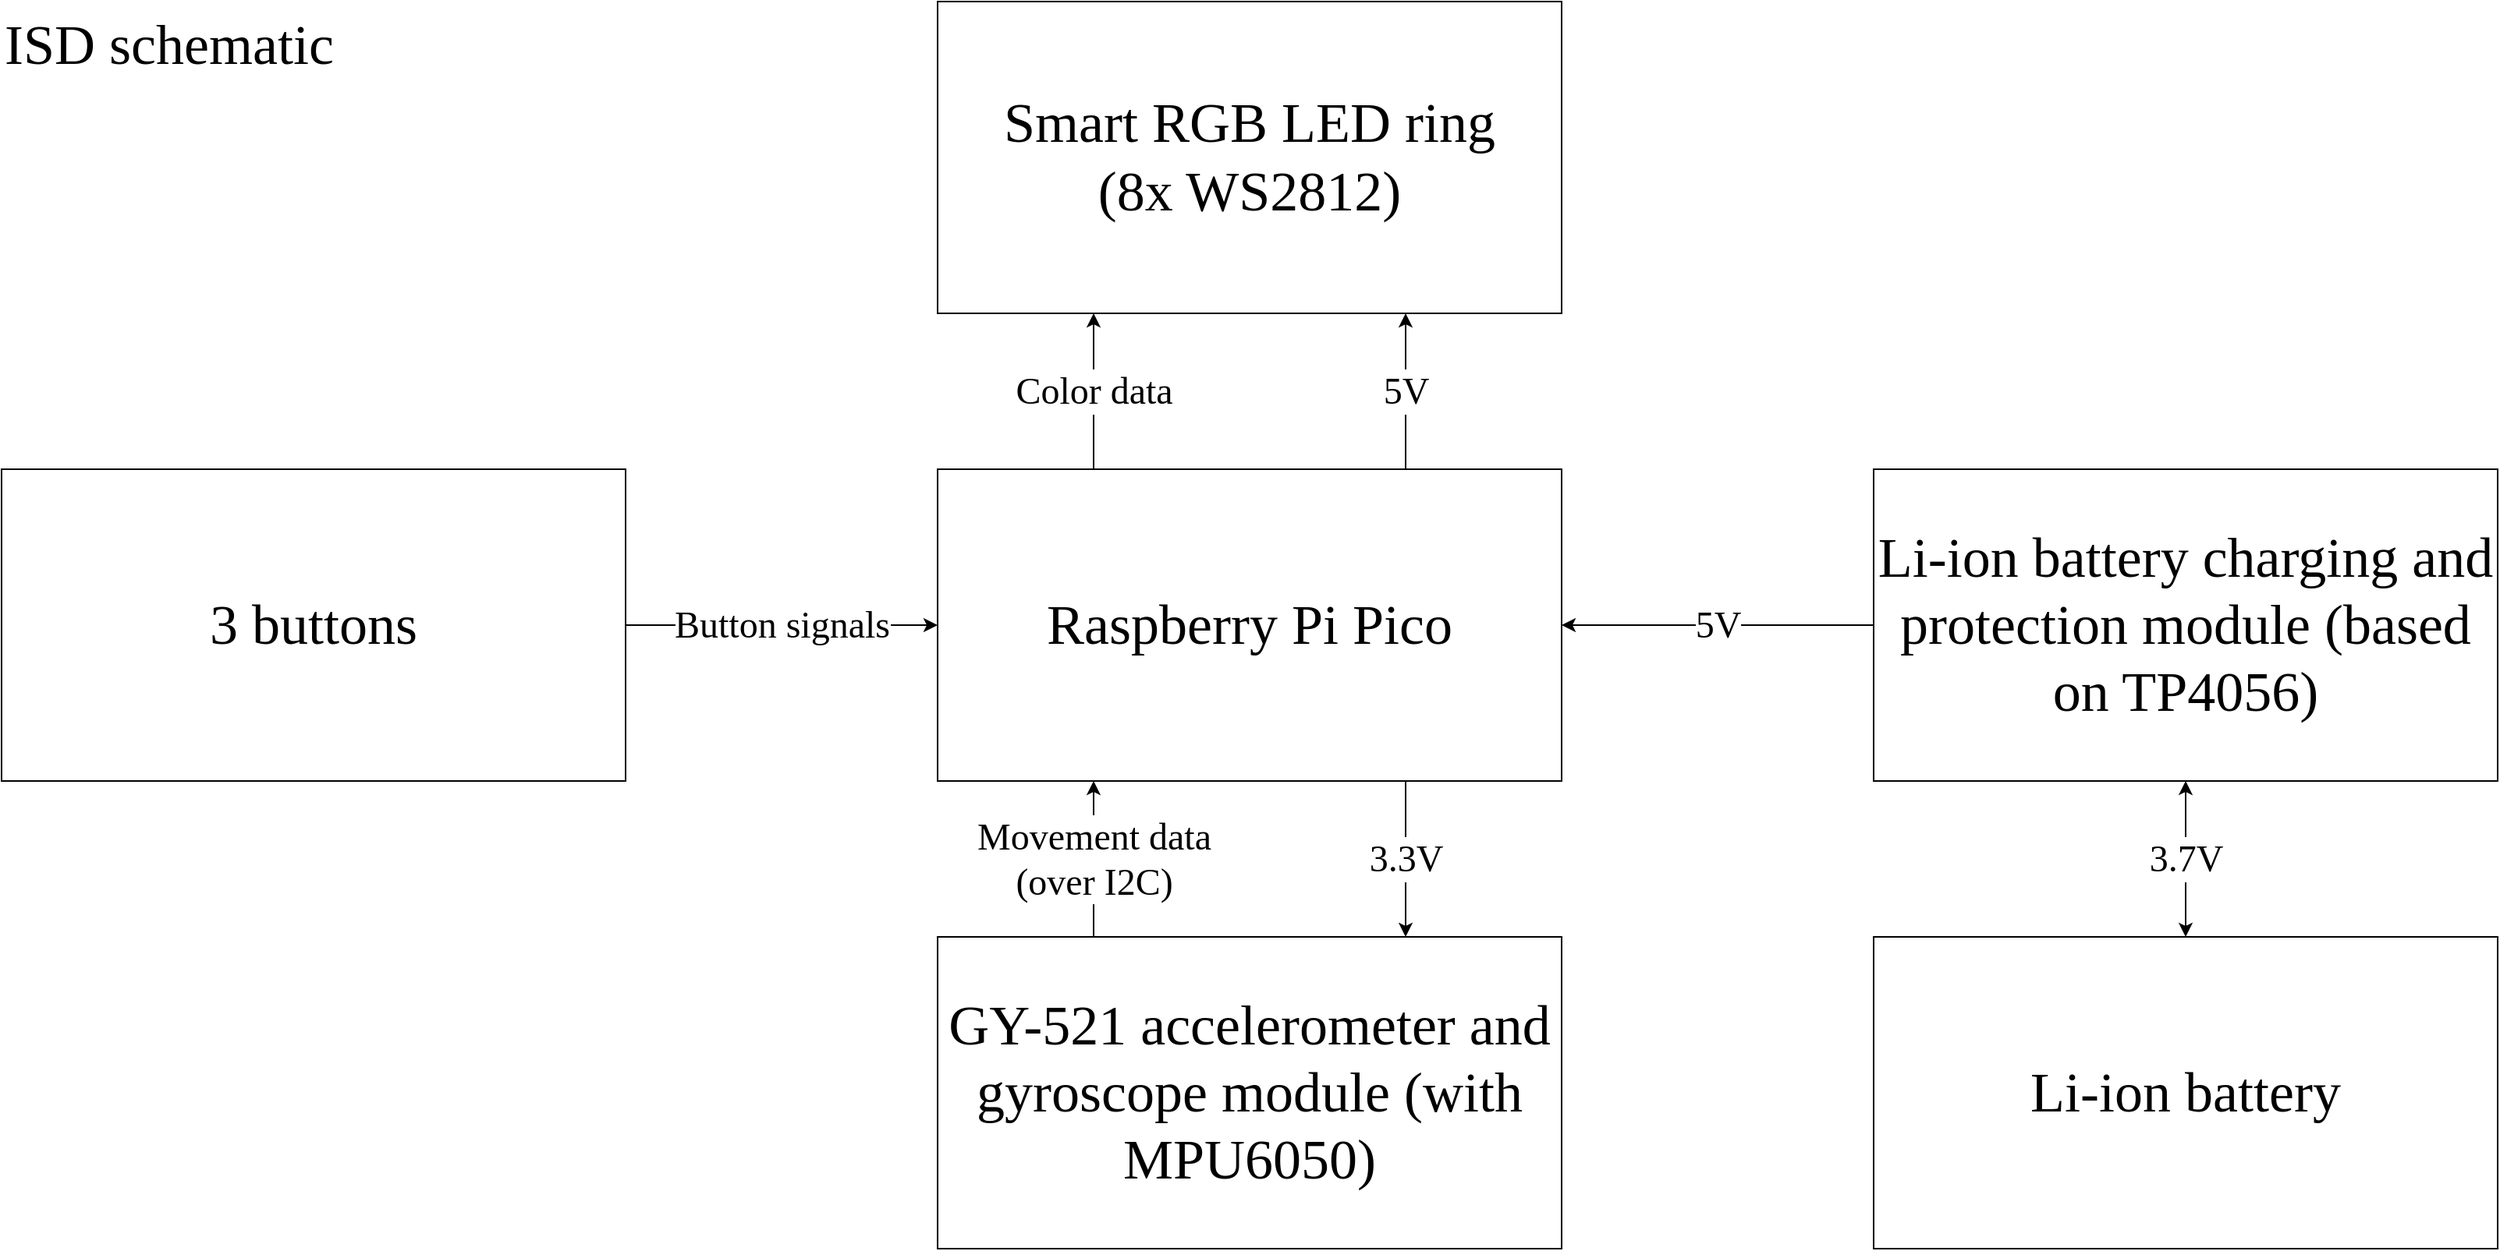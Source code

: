 <mxfile version="21.0.2"><diagram name="Strona-1" id="2eCGLWWbGduhDwgPQdLr"><mxGraphModel dx="2575" dy="1111" grid="1" gridSize="25" guides="1" tooltips="1" connect="1" arrows="1" fold="1" page="1" pageScale="1" pageWidth="4681" pageHeight="3300" math="0" shadow="0"><root><mxCell id="0"/><mxCell id="1" parent="0"/><mxCell id="UA26c-Eol79nQp91CRMP-2" value="&lt;font style=&quot;font-size: 36px;&quot; face=&quot;Tahoma&quot;&gt;Raspberry Pi Pico&lt;/font&gt;&lt;font size=&quot;3&quot; face=&quot;Tahoma&quot;&gt;&lt;br&gt;&lt;/font&gt;" style="rounded=0;whiteSpace=wrap;html=1;strokeColor=#000000;" vertex="1" parent="1"><mxGeometry x="1200" y="800" width="400" height="200" as="geometry"/></mxCell><mxCell id="UA26c-Eol79nQp91CRMP-3" value="&lt;font style=&quot;font-size: 36px;&quot; face=&quot;Tahoma&quot;&gt;Li-ion battery charging and protection module (based on TP4056)&lt;/font&gt;&lt;font size=&quot;3&quot; face=&quot;Tahoma&quot;&gt;&lt;br&gt;&lt;/font&gt;" style="rounded=0;whiteSpace=wrap;html=1;strokeColor=#000000;" vertex="1" parent="1"><mxGeometry x="1800" y="800" width="400" height="200" as="geometry"/></mxCell><mxCell id="UA26c-Eol79nQp91CRMP-4" value="&lt;font style=&quot;font-size: 36px;&quot; face=&quot;Tahoma&quot;&gt;Li-ion battery&lt;/font&gt;&lt;font size=&quot;3&quot; face=&quot;Tahoma&quot;&gt;&lt;br&gt;&lt;/font&gt;" style="rounded=0;whiteSpace=wrap;html=1;strokeColor=#000000;" vertex="1" parent="1"><mxGeometry x="1800" y="1100" width="400" height="200" as="geometry"/></mxCell><mxCell id="UA26c-Eol79nQp91CRMP-6" value="&lt;font style=&quot;font-size: 36px;&quot; face=&quot;Tahoma&quot;&gt;GY-521 accelerometer and gyroscope module (with MPU6050)&lt;/font&gt;&lt;font size=&quot;3&quot; face=&quot;Tahoma&quot;&gt;&lt;br&gt;&lt;/font&gt;" style="rounded=0;whiteSpace=wrap;html=1;strokeColor=#000000;" vertex="1" parent="1"><mxGeometry x="1200" y="1100" width="400" height="200" as="geometry"/></mxCell><mxCell id="UA26c-Eol79nQp91CRMP-8" value="&lt;div&gt;&lt;font style=&quot;font-size: 36px;&quot; face=&quot;Tahoma&quot;&gt;Smart RGB LED ring&lt;br&gt;&lt;/font&gt;&lt;font face=&quot;Tahoma&quot; style=&quot;font-size: 36px;&quot;&gt;(8x WS2812)&lt;/font&gt;&lt;/div&gt;" style="rounded=0;whiteSpace=wrap;html=1;strokeColor=#000000;" vertex="1" parent="1"><mxGeometry x="1200" y="500" width="400" height="200" as="geometry"/></mxCell><mxCell id="UA26c-Eol79nQp91CRMP-9" value="&lt;font style=&quot;font-size: 36px;&quot; face=&quot;Tahoma&quot;&gt;3 buttons&lt;br&gt;&lt;/font&gt;" style="rounded=0;whiteSpace=wrap;html=1;strokeColor=#000000;" vertex="1" parent="1"><mxGeometry x="600" y="800" width="400" height="200" as="geometry"/></mxCell><mxCell id="UA26c-Eol79nQp91CRMP-12" value="" style="endArrow=classic;html=1;rounded=0;exitX=0;exitY=0.5;exitDx=0;exitDy=0;entryX=1;entryY=0.5;entryDx=0;entryDy=0;" edge="1" parent="1" source="UA26c-Eol79nQp91CRMP-3" target="UA26c-Eol79nQp91CRMP-2"><mxGeometry relative="1" as="geometry"><mxPoint x="1850" y="700" as="sourcePoint"/><mxPoint x="2025" y="675" as="targetPoint"/></mxGeometry></mxCell><mxCell id="UA26c-Eol79nQp91CRMP-13" value="&lt;font style=&quot;font-size: 24px;&quot; face=&quot;Tahoma&quot;&gt;5V&lt;/font&gt;" style="edgeLabel;resizable=0;html=1;align=center;verticalAlign=middle;" connectable="0" vertex="1" parent="UA26c-Eol79nQp91CRMP-12"><mxGeometry relative="1" as="geometry"/></mxCell><mxCell id="UA26c-Eol79nQp91CRMP-15" value="" style="endArrow=classic;startArrow=classic;html=1;rounded=0;entryX=0.5;entryY=1;entryDx=0;entryDy=0;" edge="1" parent="1" source="UA26c-Eol79nQp91CRMP-4" target="UA26c-Eol79nQp91CRMP-3"><mxGeometry relative="1" as="geometry"><mxPoint x="2375" y="925" as="sourcePoint"/><mxPoint x="2225" y="925" as="targetPoint"/></mxGeometry></mxCell><mxCell id="UA26c-Eol79nQp91CRMP-16" value="&lt;font style=&quot;font-size: 24px;&quot; face=&quot;Tahoma&quot;&gt;3.7V&lt;/font&gt;" style="edgeLabel;resizable=0;html=1;align=center;verticalAlign=middle;" connectable="0" vertex="1" parent="UA26c-Eol79nQp91CRMP-15"><mxGeometry relative="1" as="geometry"/></mxCell><mxCell id="UA26c-Eol79nQp91CRMP-19" value="" style="endArrow=classic;html=1;rounded=0;exitX=0.75;exitY=0;exitDx=0;exitDy=0;entryX=0.75;entryY=1;entryDx=0;entryDy=0;" edge="1" parent="1" source="UA26c-Eol79nQp91CRMP-2" target="UA26c-Eol79nQp91CRMP-8"><mxGeometry relative="1" as="geometry"><mxPoint x="1650" y="725" as="sourcePoint"/><mxPoint x="1500" y="725" as="targetPoint"/></mxGeometry></mxCell><mxCell id="UA26c-Eol79nQp91CRMP-20" value="&lt;font style=&quot;font-size: 24px;&quot; face=&quot;Tahoma&quot;&gt;5V&lt;/font&gt;" style="edgeLabel;resizable=0;html=1;align=center;verticalAlign=middle;" connectable="0" vertex="1" parent="UA26c-Eol79nQp91CRMP-19"><mxGeometry relative="1" as="geometry"/></mxCell><mxCell id="UA26c-Eol79nQp91CRMP-21" value="" style="endArrow=classic;html=1;rounded=0;exitX=0.75;exitY=1;exitDx=0;exitDy=0;entryX=0.75;entryY=0;entryDx=0;entryDy=0;" edge="1" parent="1" source="UA26c-Eol79nQp91CRMP-2" target="UA26c-Eol79nQp91CRMP-6"><mxGeometry relative="1" as="geometry"><mxPoint x="1800" y="950" as="sourcePoint"/><mxPoint x="1650" y="950" as="targetPoint"/></mxGeometry></mxCell><mxCell id="UA26c-Eol79nQp91CRMP-22" value="&lt;font style=&quot;font-size: 24px;&quot; face=&quot;Tahoma&quot;&gt;3.3V&lt;/font&gt;" style="edgeLabel;resizable=0;html=1;align=center;verticalAlign=middle;" connectable="0" vertex="1" parent="UA26c-Eol79nQp91CRMP-21"><mxGeometry relative="1" as="geometry"/></mxCell><mxCell id="UA26c-Eol79nQp91CRMP-23" value="" style="endArrow=classic;html=1;rounded=0;exitX=0.25;exitY=0;exitDx=0;exitDy=0;entryX=0.25;entryY=1;entryDx=0;entryDy=0;" edge="1" parent="1" source="UA26c-Eol79nQp91CRMP-6" target="UA26c-Eol79nQp91CRMP-2"><mxGeometry relative="1" as="geometry"><mxPoint x="1825" y="975" as="sourcePoint"/><mxPoint x="1675" y="975" as="targetPoint"/></mxGeometry></mxCell><mxCell id="UA26c-Eol79nQp91CRMP-24" value="&lt;font face=&quot;Tahoma&quot; style=&quot;font-size: 24px;&quot;&gt;Movement data&lt;/font&gt;&lt;font style=&quot;font-size: 24px;&quot;&gt;&lt;font face=&quot;Tahoma&quot;&gt;&lt;br&gt;(over I2C)&lt;/font&gt;&lt;br&gt;&lt;/font&gt;" style="edgeLabel;resizable=0;html=1;align=center;verticalAlign=middle;" connectable="0" vertex="1" parent="UA26c-Eol79nQp91CRMP-23"><mxGeometry relative="1" as="geometry"/></mxCell><mxCell id="UA26c-Eol79nQp91CRMP-25" value="" style="endArrow=classic;html=1;rounded=0;exitX=0.25;exitY=0;exitDx=0;exitDy=0;entryX=0.25;entryY=1;entryDx=0;entryDy=0;" edge="1" parent="1" source="UA26c-Eol79nQp91CRMP-2" target="UA26c-Eol79nQp91CRMP-8"><mxGeometry relative="1" as="geometry"><mxPoint x="1850" y="1000" as="sourcePoint"/><mxPoint x="1700" y="1000" as="targetPoint"/></mxGeometry></mxCell><mxCell id="UA26c-Eol79nQp91CRMP-26" value="&lt;font style=&quot;font-size: 24px;&quot; face=&quot;Tahoma&quot;&gt;Color data&lt;/font&gt;" style="edgeLabel;resizable=0;html=1;align=center;verticalAlign=middle;" connectable="0" vertex="1" parent="UA26c-Eol79nQp91CRMP-25"><mxGeometry relative="1" as="geometry"/></mxCell><mxCell id="UA26c-Eol79nQp91CRMP-28" value="" style="endArrow=classic;html=1;rounded=0;exitX=1;exitY=0.5;exitDx=0;exitDy=0;entryX=0;entryY=0.5;entryDx=0;entryDy=0;" edge="1" parent="1" source="UA26c-Eol79nQp91CRMP-9" target="UA26c-Eol79nQp91CRMP-2"><mxGeometry relative="1" as="geometry"><mxPoint x="1525" y="1025" as="sourcePoint"/><mxPoint x="1525" y="1175" as="targetPoint"/></mxGeometry></mxCell><mxCell id="UA26c-Eol79nQp91CRMP-29" value="&lt;font style=&quot;font-size: 24px;&quot; face=&quot;Tahoma&quot;&gt;Button signals&lt;/font&gt;" style="edgeLabel;resizable=0;html=1;align=center;verticalAlign=middle;" connectable="0" vertex="1" parent="UA26c-Eol79nQp91CRMP-28"><mxGeometry relative="1" as="geometry"/></mxCell><mxCell id="UA26c-Eol79nQp91CRMP-30" value="&lt;div align=&quot;left&quot;&gt;&lt;font style=&quot;font-size: 36px;&quot; face=&quot;Tahoma&quot;&gt;ISD schematic&lt;/font&gt;&lt;/div&gt;&lt;div align=&quot;left&quot;&gt;&lt;font style=&quot;font-size: 36px;&quot; face=&quot;Tahoma&quot;&gt;&lt;br&gt;&lt;/font&gt;&lt;/div&gt;" style="text;html=1;strokeColor=none;fillColor=none;align=left;verticalAlign=middle;whiteSpace=wrap;rounded=0;" vertex="1" parent="1"><mxGeometry x="600" y="500" width="375" height="100" as="geometry"/></mxCell></root></mxGraphModel></diagram></mxfile>